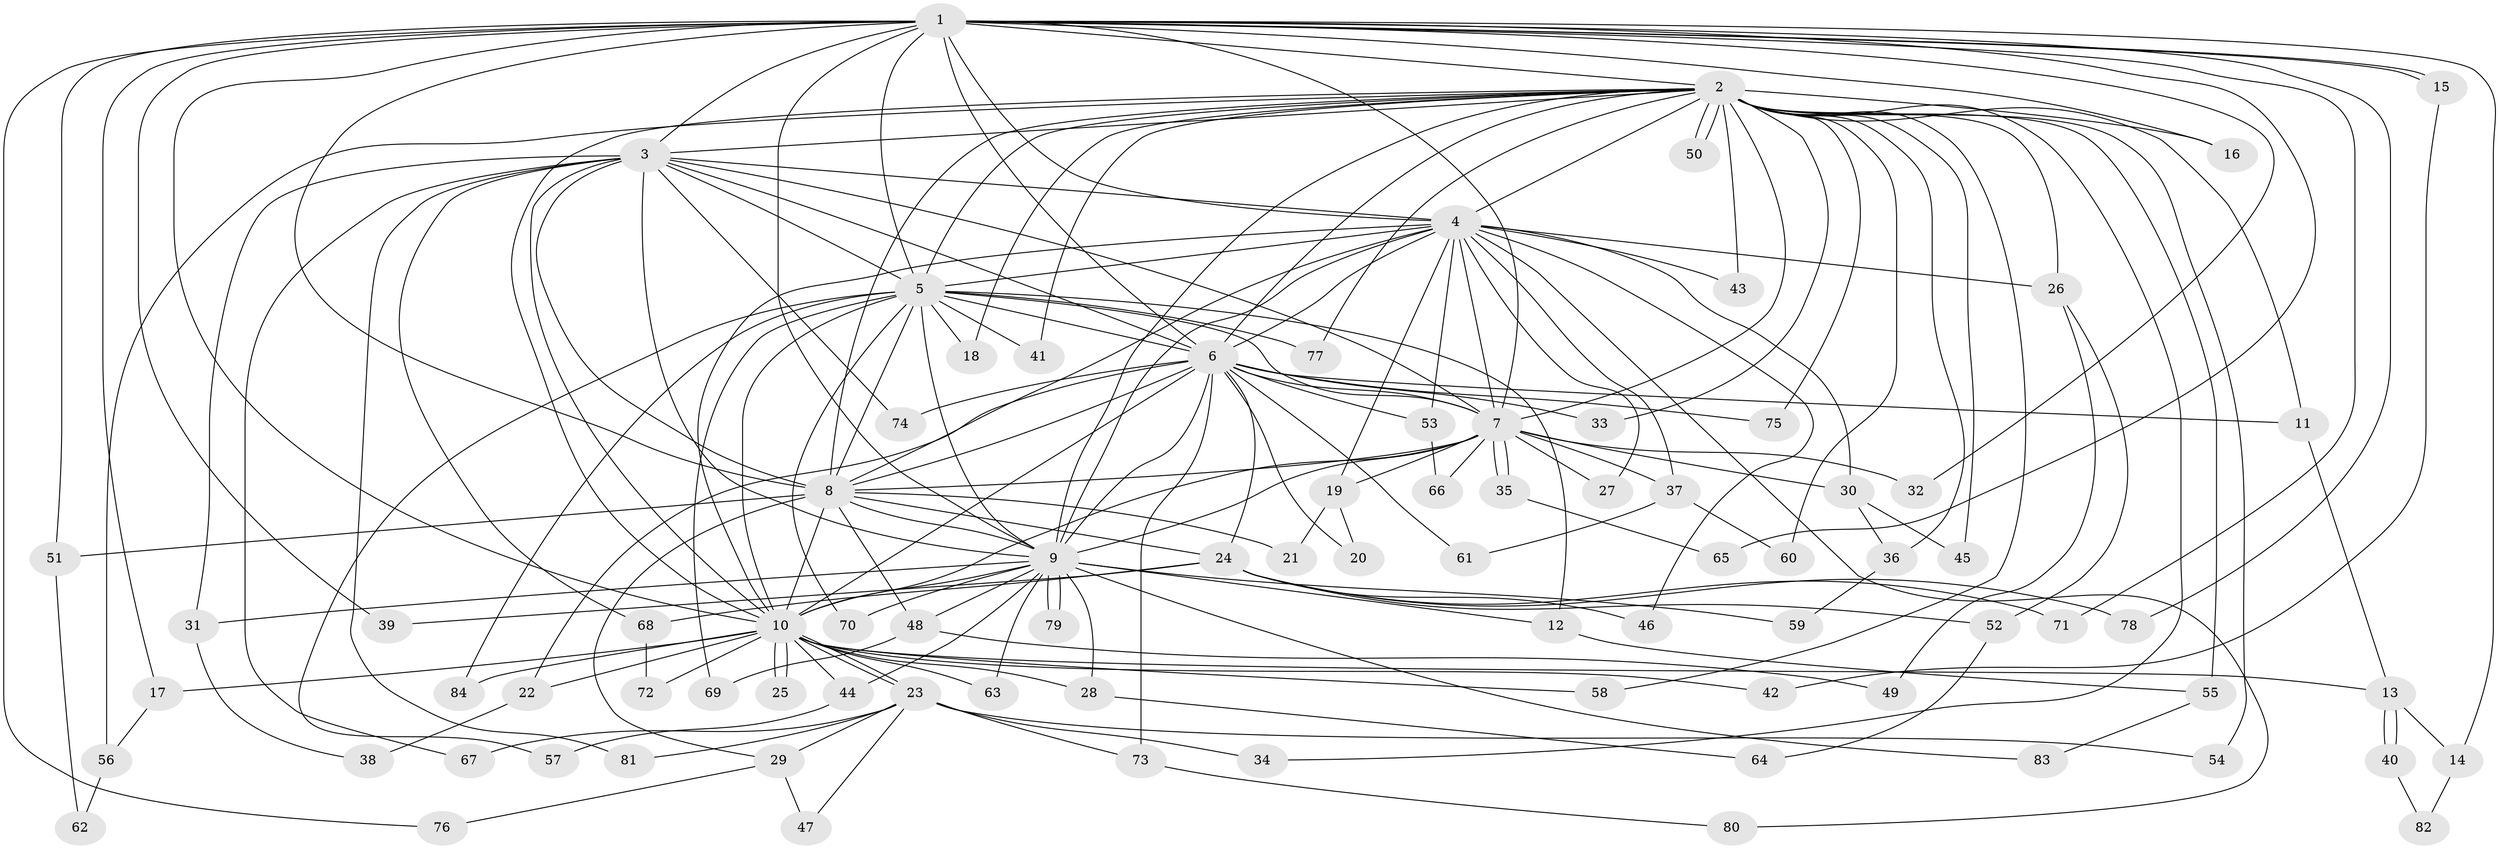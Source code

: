 // Generated by graph-tools (version 1.1) at 2025/44/03/09/25 04:44:53]
// undirected, 84 vertices, 193 edges
graph export_dot {
graph [start="1"]
  node [color=gray90,style=filled];
  1;
  2;
  3;
  4;
  5;
  6;
  7;
  8;
  9;
  10;
  11;
  12;
  13;
  14;
  15;
  16;
  17;
  18;
  19;
  20;
  21;
  22;
  23;
  24;
  25;
  26;
  27;
  28;
  29;
  30;
  31;
  32;
  33;
  34;
  35;
  36;
  37;
  38;
  39;
  40;
  41;
  42;
  43;
  44;
  45;
  46;
  47;
  48;
  49;
  50;
  51;
  52;
  53;
  54;
  55;
  56;
  57;
  58;
  59;
  60;
  61;
  62;
  63;
  64;
  65;
  66;
  67;
  68;
  69;
  70;
  71;
  72;
  73;
  74;
  75;
  76;
  77;
  78;
  79;
  80;
  81;
  82;
  83;
  84;
  1 -- 2;
  1 -- 3;
  1 -- 4;
  1 -- 5;
  1 -- 6;
  1 -- 7;
  1 -- 8;
  1 -- 9;
  1 -- 10;
  1 -- 14;
  1 -- 15;
  1 -- 15;
  1 -- 16;
  1 -- 17;
  1 -- 32;
  1 -- 39;
  1 -- 51;
  1 -- 65;
  1 -- 71;
  1 -- 76;
  1 -- 78;
  2 -- 3;
  2 -- 4;
  2 -- 5;
  2 -- 6;
  2 -- 7;
  2 -- 8;
  2 -- 9;
  2 -- 10;
  2 -- 11;
  2 -- 16;
  2 -- 18;
  2 -- 26;
  2 -- 33;
  2 -- 34;
  2 -- 36;
  2 -- 41;
  2 -- 43;
  2 -- 45;
  2 -- 50;
  2 -- 50;
  2 -- 54;
  2 -- 55;
  2 -- 56;
  2 -- 58;
  2 -- 60;
  2 -- 75;
  2 -- 77;
  3 -- 4;
  3 -- 5;
  3 -- 6;
  3 -- 7;
  3 -- 8;
  3 -- 9;
  3 -- 10;
  3 -- 31;
  3 -- 67;
  3 -- 68;
  3 -- 74;
  3 -- 81;
  4 -- 5;
  4 -- 6;
  4 -- 7;
  4 -- 8;
  4 -- 9;
  4 -- 10;
  4 -- 19;
  4 -- 26;
  4 -- 27;
  4 -- 30;
  4 -- 37;
  4 -- 43;
  4 -- 46;
  4 -- 53;
  4 -- 80;
  5 -- 6;
  5 -- 7;
  5 -- 8;
  5 -- 9;
  5 -- 10;
  5 -- 12;
  5 -- 18;
  5 -- 41;
  5 -- 57;
  5 -- 69;
  5 -- 70;
  5 -- 77;
  5 -- 84;
  6 -- 7;
  6 -- 8;
  6 -- 9;
  6 -- 10;
  6 -- 11;
  6 -- 20;
  6 -- 22;
  6 -- 24;
  6 -- 33;
  6 -- 53;
  6 -- 61;
  6 -- 73;
  6 -- 74;
  6 -- 75;
  7 -- 8;
  7 -- 9;
  7 -- 10;
  7 -- 19;
  7 -- 27;
  7 -- 30;
  7 -- 32;
  7 -- 35;
  7 -- 35;
  7 -- 37;
  7 -- 66;
  8 -- 9;
  8 -- 10;
  8 -- 21;
  8 -- 24;
  8 -- 29;
  8 -- 48;
  8 -- 51;
  9 -- 10;
  9 -- 12;
  9 -- 28;
  9 -- 31;
  9 -- 44;
  9 -- 48;
  9 -- 59;
  9 -- 63;
  9 -- 70;
  9 -- 79;
  9 -- 79;
  9 -- 83;
  10 -- 13;
  10 -- 17;
  10 -- 22;
  10 -- 23;
  10 -- 23;
  10 -- 25;
  10 -- 25;
  10 -- 28;
  10 -- 42;
  10 -- 44;
  10 -- 58;
  10 -- 63;
  10 -- 72;
  10 -- 84;
  11 -- 13;
  12 -- 55;
  13 -- 14;
  13 -- 40;
  13 -- 40;
  14 -- 82;
  15 -- 42;
  17 -- 56;
  19 -- 20;
  19 -- 21;
  22 -- 38;
  23 -- 29;
  23 -- 34;
  23 -- 47;
  23 -- 54;
  23 -- 67;
  23 -- 73;
  23 -- 81;
  24 -- 39;
  24 -- 46;
  24 -- 52;
  24 -- 68;
  24 -- 71;
  24 -- 78;
  26 -- 49;
  26 -- 52;
  28 -- 64;
  29 -- 47;
  29 -- 76;
  30 -- 36;
  30 -- 45;
  31 -- 38;
  35 -- 65;
  36 -- 59;
  37 -- 60;
  37 -- 61;
  40 -- 82;
  44 -- 57;
  48 -- 49;
  48 -- 69;
  51 -- 62;
  52 -- 64;
  53 -- 66;
  55 -- 83;
  56 -- 62;
  68 -- 72;
  73 -- 80;
}
